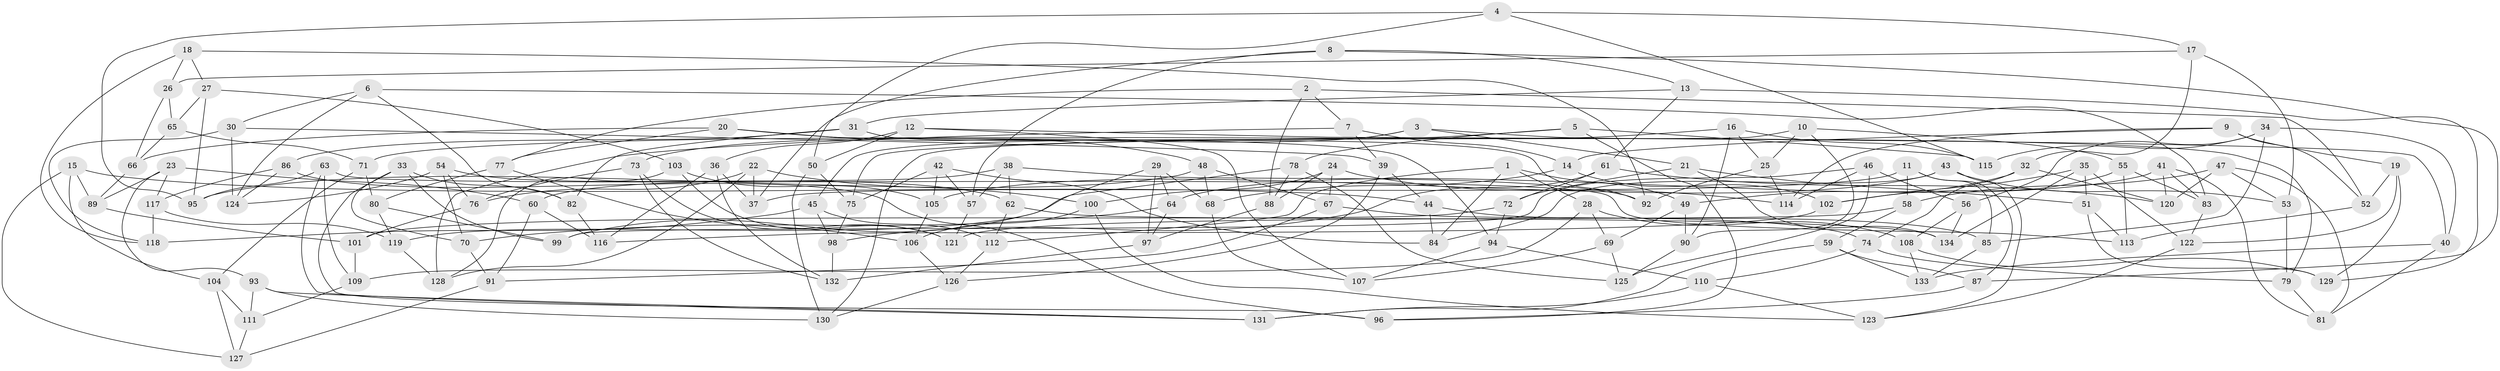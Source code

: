 // Generated by graph-tools (version 1.1) at 2025/38/03/09/25 02:38:15]
// undirected, 134 vertices, 268 edges
graph export_dot {
graph [start="1"]
  node [color=gray90,style=filled];
  1;
  2;
  3;
  4;
  5;
  6;
  7;
  8;
  9;
  10;
  11;
  12;
  13;
  14;
  15;
  16;
  17;
  18;
  19;
  20;
  21;
  22;
  23;
  24;
  25;
  26;
  27;
  28;
  29;
  30;
  31;
  32;
  33;
  34;
  35;
  36;
  37;
  38;
  39;
  40;
  41;
  42;
  43;
  44;
  45;
  46;
  47;
  48;
  49;
  50;
  51;
  52;
  53;
  54;
  55;
  56;
  57;
  58;
  59;
  60;
  61;
  62;
  63;
  64;
  65;
  66;
  67;
  68;
  69;
  70;
  71;
  72;
  73;
  74;
  75;
  76;
  77;
  78;
  79;
  80;
  81;
  82;
  83;
  84;
  85;
  86;
  87;
  88;
  89;
  90;
  91;
  92;
  93;
  94;
  95;
  96;
  97;
  98;
  99;
  100;
  101;
  102;
  103;
  104;
  105;
  106;
  107;
  108;
  109;
  110;
  111;
  112;
  113;
  114;
  115;
  116;
  117;
  118;
  119;
  120;
  121;
  122;
  123;
  124;
  125;
  126;
  127;
  128;
  129;
  130;
  131;
  132;
  133;
  134;
  1 -- 28;
  1 -- 49;
  1 -- 112;
  1 -- 84;
  2 -- 52;
  2 -- 77;
  2 -- 7;
  2 -- 88;
  3 -- 79;
  3 -- 45;
  3 -- 73;
  3 -- 21;
  4 -- 17;
  4 -- 50;
  4 -- 115;
  4 -- 95;
  5 -- 96;
  5 -- 78;
  5 -- 115;
  5 -- 75;
  6 -- 82;
  6 -- 83;
  6 -- 30;
  6 -- 124;
  7 -- 39;
  7 -- 128;
  7 -- 14;
  8 -- 57;
  8 -- 13;
  8 -- 87;
  8 -- 37;
  9 -- 14;
  9 -- 52;
  9 -- 19;
  9 -- 114;
  10 -- 130;
  10 -- 25;
  10 -- 55;
  10 -- 90;
  11 -- 58;
  11 -- 85;
  11 -- 37;
  11 -- 87;
  12 -- 36;
  12 -- 40;
  12 -- 107;
  12 -- 50;
  13 -- 61;
  13 -- 129;
  13 -- 31;
  14 -- 102;
  14 -- 68;
  15 -- 104;
  15 -- 89;
  15 -- 127;
  15 -- 44;
  16 -- 115;
  16 -- 90;
  16 -- 25;
  16 -- 71;
  17 -- 53;
  17 -- 32;
  17 -- 26;
  18 -- 27;
  18 -- 92;
  18 -- 118;
  18 -- 26;
  19 -- 129;
  19 -- 52;
  19 -- 122;
  20 -- 48;
  20 -- 94;
  20 -- 77;
  20 -- 66;
  21 -- 134;
  21 -- 51;
  21 -- 72;
  22 -- 100;
  22 -- 128;
  22 -- 37;
  22 -- 76;
  23 -- 89;
  23 -- 60;
  23 -- 117;
  23 -- 93;
  24 -- 114;
  24 -- 100;
  24 -- 67;
  24 -- 88;
  25 -- 92;
  25 -- 114;
  26 -- 65;
  26 -- 66;
  27 -- 65;
  27 -- 95;
  27 -- 103;
  28 -- 108;
  28 -- 109;
  28 -- 69;
  29 -- 97;
  29 -- 64;
  29 -- 68;
  29 -- 99;
  30 -- 39;
  30 -- 124;
  30 -- 118;
  31 -- 92;
  31 -- 82;
  31 -- 86;
  32 -- 74;
  32 -- 120;
  32 -- 49;
  33 -- 70;
  33 -- 99;
  33 -- 96;
  33 -- 82;
  34 -- 56;
  34 -- 85;
  34 -- 115;
  34 -- 40;
  35 -- 134;
  35 -- 51;
  35 -- 102;
  35 -- 122;
  36 -- 37;
  36 -- 132;
  36 -- 116;
  38 -- 62;
  38 -- 57;
  38 -- 92;
  38 -- 60;
  39 -- 44;
  39 -- 126;
  40 -- 81;
  40 -- 133;
  41 -- 83;
  41 -- 64;
  41 -- 120;
  41 -- 81;
  42 -- 57;
  42 -- 84;
  42 -- 105;
  42 -- 75;
  43 -- 105;
  43 -- 123;
  43 -- 53;
  43 -- 84;
  44 -- 85;
  44 -- 84;
  45 -- 98;
  45 -- 112;
  45 -- 118;
  46 -- 99;
  46 -- 125;
  46 -- 56;
  46 -- 114;
  47 -- 81;
  47 -- 58;
  47 -- 120;
  47 -- 53;
  48 -- 67;
  48 -- 95;
  48 -- 68;
  49 -- 90;
  49 -- 69;
  50 -- 75;
  50 -- 130;
  51 -- 113;
  51 -- 129;
  52 -- 113;
  53 -- 79;
  54 -- 124;
  54 -- 62;
  54 -- 70;
  54 -- 76;
  55 -- 113;
  55 -- 102;
  55 -- 83;
  56 -- 134;
  56 -- 108;
  57 -- 121;
  58 -- 121;
  58 -- 59;
  59 -- 87;
  59 -- 133;
  59 -- 131;
  60 -- 116;
  60 -- 91;
  61 -- 98;
  61 -- 120;
  61 -- 72;
  62 -- 134;
  62 -- 112;
  63 -- 95;
  63 -- 109;
  63 -- 131;
  63 -- 113;
  64 -- 70;
  64 -- 97;
  65 -- 66;
  65 -- 71;
  66 -- 89;
  67 -- 91;
  67 -- 74;
  68 -- 107;
  69 -- 125;
  69 -- 107;
  70 -- 91;
  71 -- 80;
  71 -- 104;
  72 -- 94;
  72 -- 101;
  73 -- 76;
  73 -- 132;
  73 -- 121;
  74 -- 110;
  74 -- 79;
  75 -- 98;
  76 -- 101;
  77 -- 106;
  77 -- 80;
  78 -- 88;
  78 -- 125;
  78 -- 119;
  79 -- 81;
  80 -- 99;
  80 -- 119;
  82 -- 116;
  83 -- 122;
  85 -- 133;
  86 -- 117;
  86 -- 124;
  86 -- 96;
  87 -- 96;
  88 -- 97;
  89 -- 101;
  90 -- 125;
  91 -- 127;
  93 -- 130;
  93 -- 131;
  93 -- 111;
  94 -- 107;
  94 -- 110;
  97 -- 132;
  98 -- 132;
  100 -- 106;
  100 -- 123;
  101 -- 109;
  102 -- 116;
  103 -- 121;
  103 -- 128;
  103 -- 105;
  104 -- 127;
  104 -- 111;
  105 -- 106;
  106 -- 126;
  108 -- 133;
  108 -- 129;
  109 -- 111;
  110 -- 123;
  110 -- 131;
  111 -- 127;
  112 -- 126;
  117 -- 119;
  117 -- 118;
  119 -- 128;
  122 -- 123;
  126 -- 130;
}
